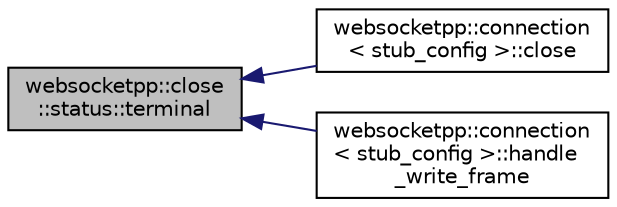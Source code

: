 digraph "websocketpp::close::status::terminal"
{
  edge [fontname="Helvetica",fontsize="10",labelfontname="Helvetica",labelfontsize="10"];
  node [fontname="Helvetica",fontsize="10",shape=record];
  rankdir="LR";
  Node12 [label="websocketpp::close\l::status::terminal",height=0.2,width=0.4,color="black", fillcolor="grey75", style="filled", fontcolor="black"];
  Node12 -> Node13 [dir="back",color="midnightblue",fontsize="10",style="solid",fontname="Helvetica"];
  Node13 [label="websocketpp::connection\l\< stub_config \>::close",height=0.2,width=0.4,color="black", fillcolor="white", style="filled",URL="$classwebsocketpp_1_1connection.html#a436058fe88b1ba31080cec2a464634ae",tooltip="exception free variant of close "];
  Node12 -> Node14 [dir="back",color="midnightblue",fontsize="10",style="solid",fontname="Helvetica"];
  Node14 [label="websocketpp::connection\l\< stub_config \>::handle\l_write_frame",height=0.2,width=0.4,color="black", fillcolor="white", style="filled",URL="$classwebsocketpp_1_1connection.html#a867f94b82788e978ea116d50cf83d72e",tooltip="Process the results of a frame write operation and start the next write. "];
}
